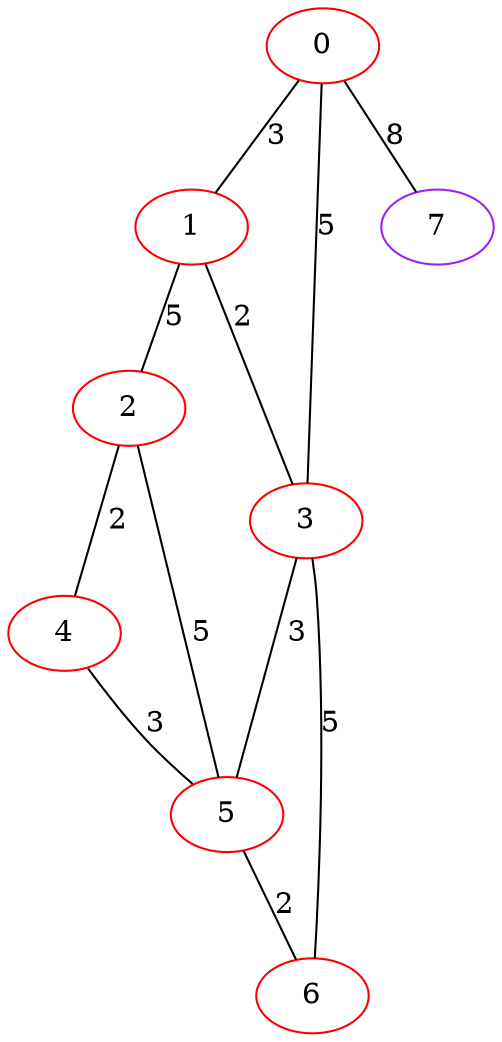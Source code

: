 graph "" {
0 [color=red, weight=1];
1 [color=red, weight=1];
2 [color=red, weight=1];
3 [color=red, weight=1];
4 [color=red, weight=1];
5 [color=red, weight=1];
6 [color=red, weight=1];
7 [color=purple, weight=4];
0 -- 1  [key=0, label=3];
0 -- 3  [key=0, label=5];
0 -- 7  [key=0, label=8];
1 -- 2  [key=0, label=5];
1 -- 3  [key=0, label=2];
2 -- 4  [key=0, label=2];
2 -- 5  [key=0, label=5];
3 -- 5  [key=0, label=3];
3 -- 6  [key=0, label=5];
4 -- 5  [key=0, label=3];
5 -- 6  [key=0, label=2];
}
